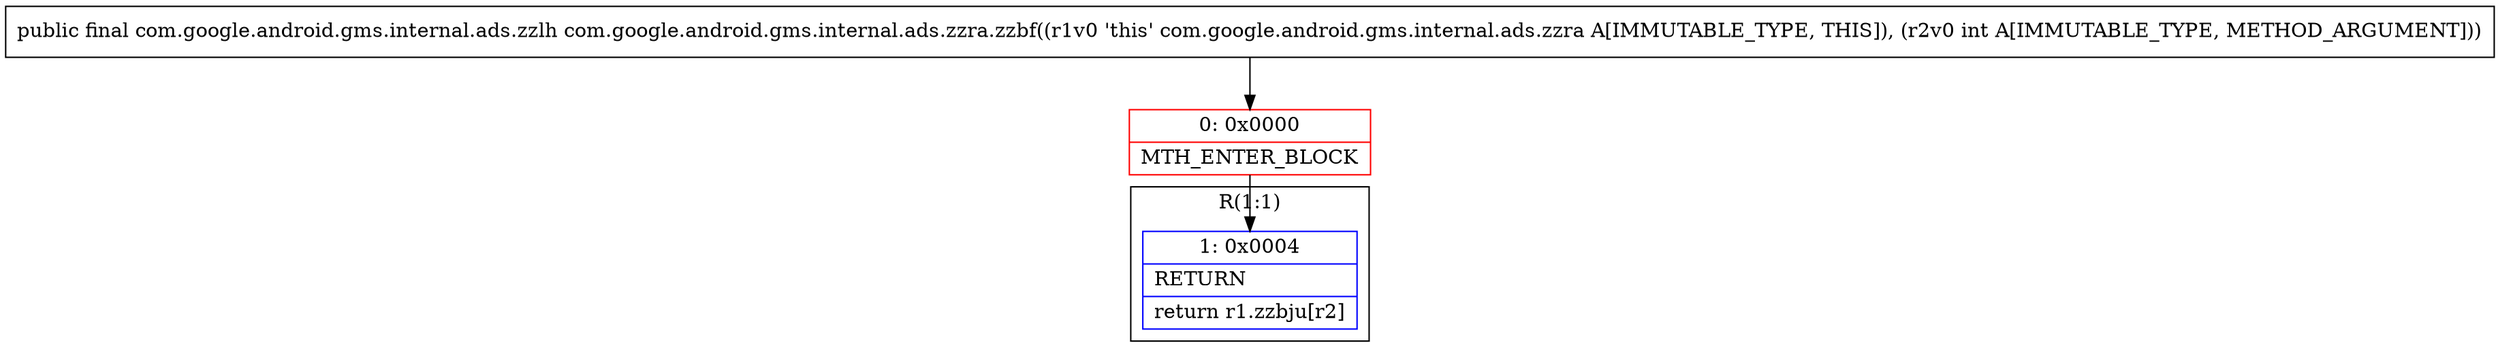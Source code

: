 digraph "CFG forcom.google.android.gms.internal.ads.zzra.zzbf(I)Lcom\/google\/android\/gms\/internal\/ads\/zzlh;" {
subgraph cluster_Region_577327656 {
label = "R(1:1)";
node [shape=record,color=blue];
Node_1 [shape=record,label="{1\:\ 0x0004|RETURN\l|return r1.zzbju[r2]\l}"];
}
Node_0 [shape=record,color=red,label="{0\:\ 0x0000|MTH_ENTER_BLOCK\l}"];
MethodNode[shape=record,label="{public final com.google.android.gms.internal.ads.zzlh com.google.android.gms.internal.ads.zzra.zzbf((r1v0 'this' com.google.android.gms.internal.ads.zzra A[IMMUTABLE_TYPE, THIS]), (r2v0 int A[IMMUTABLE_TYPE, METHOD_ARGUMENT])) }"];
MethodNode -> Node_0;
Node_0 -> Node_1;
}

